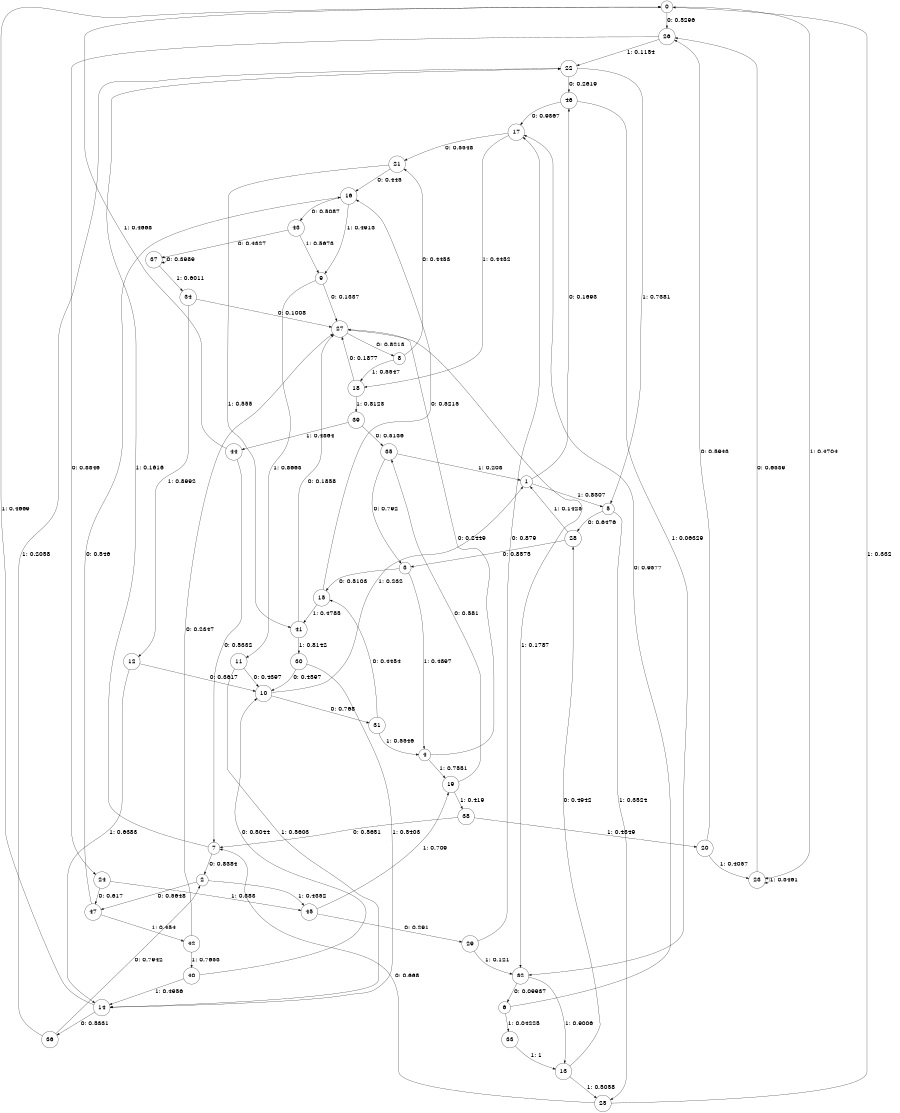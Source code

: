 digraph "ch5randomL8" {
size = "6,8.5";
ratio = "fill";
node [shape = circle];
node [fontsize = 24];
edge [fontsize = 24];
0 -> 26 [label = "0: 0.5296   "];
0 -> 23 [label = "1: 0.4704   "];
1 -> 46 [label = "0: 0.1693   "];
1 -> 5 [label = "1: 0.8307   "];
2 -> 47 [label = "0: 0.5648   "];
2 -> 45 [label = "1: 0.4352   "];
3 -> 15 [label = "0: 0.5103   "];
3 -> 4 [label = "1: 0.4897   "];
4 -> 27 [label = "0: 0.2449   "];
4 -> 19 [label = "1: 0.7551   "];
5 -> 28 [label = "0: 0.6476   "];
5 -> 25 [label = "1: 0.3524   "];
6 -> 17 [label = "0: 0.9577   "];
6 -> 33 [label = "1: 0.04225  "];
7 -> 2 [label = "0: 0.8384   "];
7 -> 22 [label = "1: 0.1616   "];
8 -> 21 [label = "0: 0.4453   "];
8 -> 18 [label = "1: 0.5547   "];
9 -> 27 [label = "0: 0.1337   "];
9 -> 11 [label = "1: 0.8663   "];
10 -> 31 [label = "0: 0.768    "];
10 -> 1 [label = "1: 0.232    "];
11 -> 10 [label = "0: 0.4397   "];
11 -> 14 [label = "1: 0.5603   "];
12 -> 10 [label = "0: 0.3617   "];
12 -> 14 [label = "1: 0.6383   "];
13 -> 28 [label = "0: 0.4942   "];
13 -> 25 [label = "1: 0.5058   "];
14 -> 36 [label = "0: 0.5331   "];
14 -> 0 [label = "1: 0.4669   "];
15 -> 16 [label = "0: 0.5215   "];
15 -> 41 [label = "1: 0.4785   "];
16 -> 43 [label = "0: 0.5087   "];
16 -> 9 [label = "1: 0.4913   "];
17 -> 21 [label = "0: 0.5548   "];
17 -> 18 [label = "1: 0.4452   "];
18 -> 27 [label = "0: 0.1877   "];
18 -> 39 [label = "1: 0.8123   "];
19 -> 35 [label = "0: 0.581    "];
19 -> 38 [label = "1: 0.419    "];
20 -> 26 [label = "0: 0.5943   "];
20 -> 23 [label = "1: 0.4057   "];
21 -> 16 [label = "0: 0.445    "];
21 -> 41 [label = "1: 0.555    "];
22 -> 46 [label = "0: 0.2619   "];
22 -> 5 [label = "1: 0.7381   "];
23 -> 26 [label = "0: 0.6539   "];
23 -> 23 [label = "1: 0.3461   "];
24 -> 47 [label = "0: 0.617    "];
24 -> 45 [label = "1: 0.383    "];
25 -> 7 [label = "0: 0.668    "];
25 -> 0 [label = "1: 0.332    "];
26 -> 24 [label = "0: 0.8846   "];
26 -> 22 [label = "1: 0.1154   "];
27 -> 8 [label = "0: 0.8213   "];
27 -> 32 [label = "1: 0.1787   "];
28 -> 3 [label = "0: 0.8575   "];
28 -> 1 [label = "1: 0.1425   "];
29 -> 17 [label = "0: 0.879    "];
29 -> 32 [label = "1: 0.121    "];
30 -> 10 [label = "0: 0.4597   "];
30 -> 14 [label = "1: 0.5403   "];
31 -> 15 [label = "0: 0.4454   "];
31 -> 4 [label = "1: 0.5546   "];
32 -> 6 [label = "0: 0.09937  "];
32 -> 13 [label = "1: 0.9006   "];
33 -> 13 [label = "1: 1        "];
34 -> 27 [label = "0: 0.1008   "];
34 -> 12 [label = "1: 0.8992   "];
35 -> 3 [label = "0: 0.792    "];
35 -> 1 [label = "1: 0.208    "];
36 -> 2 [label = "0: 0.7942   "];
36 -> 22 [label = "1: 0.2058   "];
37 -> 37 [label = "0: 0.3989   "];
37 -> 34 [label = "1: 0.6011   "];
38 -> 7 [label = "0: 0.5651   "];
38 -> 20 [label = "1: 0.4349   "];
39 -> 35 [label = "0: 0.5136   "];
39 -> 44 [label = "1: 0.4864   "];
40 -> 10 [label = "0: 0.5044   "];
40 -> 14 [label = "1: 0.4956   "];
41 -> 27 [label = "0: 0.1858   "];
41 -> 30 [label = "1: 0.8142   "];
42 -> 27 [label = "0: 0.2347   "];
42 -> 40 [label = "1: 0.7653   "];
43 -> 37 [label = "0: 0.4327   "];
43 -> 9 [label = "1: 0.5673   "];
44 -> 7 [label = "0: 0.5332   "];
44 -> 0 [label = "1: 0.4668   "];
45 -> 29 [label = "0: 0.291    "];
45 -> 19 [label = "1: 0.709    "];
46 -> 17 [label = "0: 0.9367   "];
46 -> 32 [label = "1: 0.06329  "];
47 -> 16 [label = "0: 0.546    "];
47 -> 42 [label = "1: 0.454    "];
}